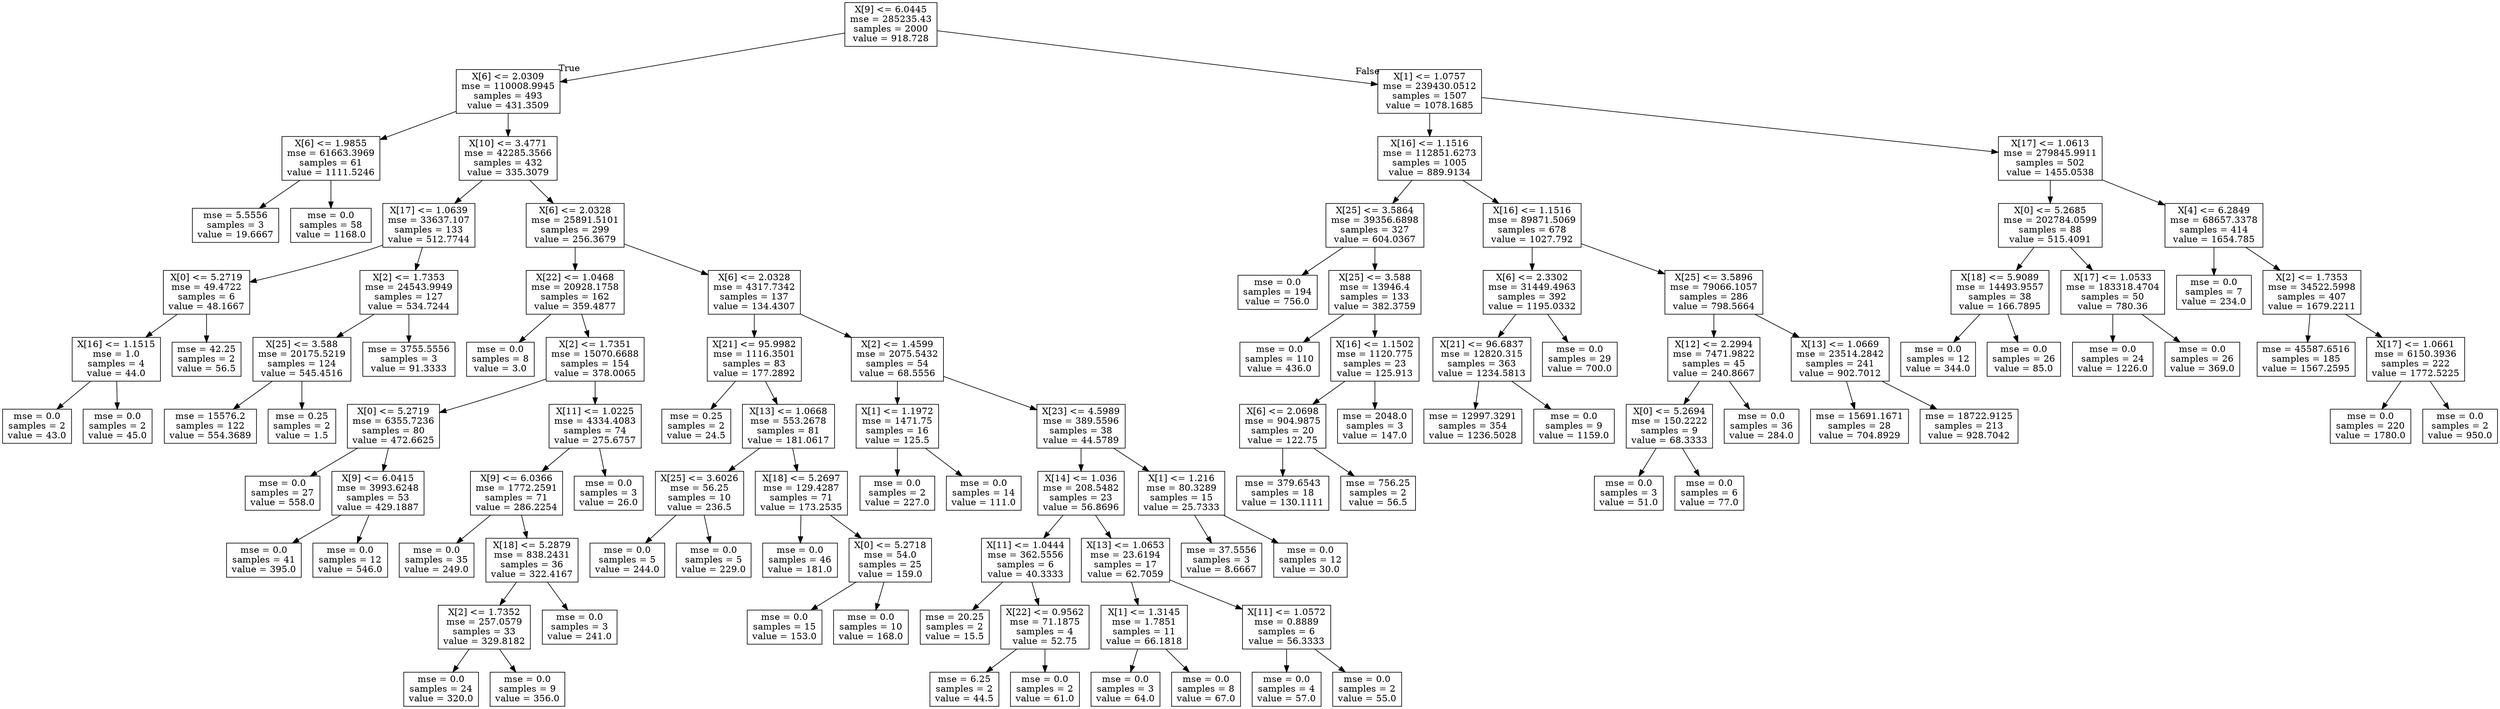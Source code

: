 digraph Tree {
node [shape=box] ;
0 [label="X[9] <= 6.0445\nmse = 285235.43\nsamples = 2000\nvalue = 918.728"] ;
1 [label="X[6] <= 2.0309\nmse = 110008.9945\nsamples = 493\nvalue = 431.3509"] ;
0 -> 1 [labeldistance=2.5, labelangle=45, headlabel="True"] ;
2 [label="X[6] <= 1.9855\nmse = 61663.3969\nsamples = 61\nvalue = 1111.5246"] ;
1 -> 2 ;
3 [label="mse = 5.5556\nsamples = 3\nvalue = 19.6667"] ;
2 -> 3 ;
4 [label="mse = 0.0\nsamples = 58\nvalue = 1168.0"] ;
2 -> 4 ;
5 [label="X[10] <= 3.4771\nmse = 42285.3566\nsamples = 432\nvalue = 335.3079"] ;
1 -> 5 ;
6 [label="X[17] <= 1.0639\nmse = 33637.107\nsamples = 133\nvalue = 512.7744"] ;
5 -> 6 ;
7 [label="X[0] <= 5.2719\nmse = 49.4722\nsamples = 6\nvalue = 48.1667"] ;
6 -> 7 ;
8 [label="X[16] <= 1.1515\nmse = 1.0\nsamples = 4\nvalue = 44.0"] ;
7 -> 8 ;
9 [label="mse = 0.0\nsamples = 2\nvalue = 43.0"] ;
8 -> 9 ;
10 [label="mse = 0.0\nsamples = 2\nvalue = 45.0"] ;
8 -> 10 ;
11 [label="mse = 42.25\nsamples = 2\nvalue = 56.5"] ;
7 -> 11 ;
12 [label="X[2] <= 1.7353\nmse = 24543.9949\nsamples = 127\nvalue = 534.7244"] ;
6 -> 12 ;
13 [label="X[25] <= 3.588\nmse = 20175.5219\nsamples = 124\nvalue = 545.4516"] ;
12 -> 13 ;
14 [label="mse = 15576.2\nsamples = 122\nvalue = 554.3689"] ;
13 -> 14 ;
15 [label="mse = 0.25\nsamples = 2\nvalue = 1.5"] ;
13 -> 15 ;
16 [label="mse = 3755.5556\nsamples = 3\nvalue = 91.3333"] ;
12 -> 16 ;
17 [label="X[6] <= 2.0328\nmse = 25891.5101\nsamples = 299\nvalue = 256.3679"] ;
5 -> 17 ;
18 [label="X[22] <= 1.0468\nmse = 20928.1758\nsamples = 162\nvalue = 359.4877"] ;
17 -> 18 ;
19 [label="mse = 0.0\nsamples = 8\nvalue = 3.0"] ;
18 -> 19 ;
20 [label="X[2] <= 1.7351\nmse = 15070.6688\nsamples = 154\nvalue = 378.0065"] ;
18 -> 20 ;
21 [label="X[0] <= 5.2719\nmse = 6355.7236\nsamples = 80\nvalue = 472.6625"] ;
20 -> 21 ;
22 [label="mse = 0.0\nsamples = 27\nvalue = 558.0"] ;
21 -> 22 ;
23 [label="X[9] <= 6.0415\nmse = 3993.6248\nsamples = 53\nvalue = 429.1887"] ;
21 -> 23 ;
24 [label="mse = 0.0\nsamples = 41\nvalue = 395.0"] ;
23 -> 24 ;
25 [label="mse = 0.0\nsamples = 12\nvalue = 546.0"] ;
23 -> 25 ;
26 [label="X[11] <= 1.0225\nmse = 4334.4083\nsamples = 74\nvalue = 275.6757"] ;
20 -> 26 ;
27 [label="X[9] <= 6.0366\nmse = 1772.2591\nsamples = 71\nvalue = 286.2254"] ;
26 -> 27 ;
28 [label="mse = 0.0\nsamples = 35\nvalue = 249.0"] ;
27 -> 28 ;
29 [label="X[18] <= 5.2879\nmse = 838.2431\nsamples = 36\nvalue = 322.4167"] ;
27 -> 29 ;
30 [label="X[2] <= 1.7352\nmse = 257.0579\nsamples = 33\nvalue = 329.8182"] ;
29 -> 30 ;
31 [label="mse = 0.0\nsamples = 24\nvalue = 320.0"] ;
30 -> 31 ;
32 [label="mse = 0.0\nsamples = 9\nvalue = 356.0"] ;
30 -> 32 ;
33 [label="mse = 0.0\nsamples = 3\nvalue = 241.0"] ;
29 -> 33 ;
34 [label="mse = 0.0\nsamples = 3\nvalue = 26.0"] ;
26 -> 34 ;
35 [label="X[6] <= 2.0328\nmse = 4317.7342\nsamples = 137\nvalue = 134.4307"] ;
17 -> 35 ;
36 [label="X[21] <= 95.9982\nmse = 1116.3501\nsamples = 83\nvalue = 177.2892"] ;
35 -> 36 ;
37 [label="mse = 0.25\nsamples = 2\nvalue = 24.5"] ;
36 -> 37 ;
38 [label="X[13] <= 1.0668\nmse = 553.2678\nsamples = 81\nvalue = 181.0617"] ;
36 -> 38 ;
39 [label="X[25] <= 3.6026\nmse = 56.25\nsamples = 10\nvalue = 236.5"] ;
38 -> 39 ;
40 [label="mse = 0.0\nsamples = 5\nvalue = 244.0"] ;
39 -> 40 ;
41 [label="mse = 0.0\nsamples = 5\nvalue = 229.0"] ;
39 -> 41 ;
42 [label="X[18] <= 5.2697\nmse = 129.4287\nsamples = 71\nvalue = 173.2535"] ;
38 -> 42 ;
43 [label="mse = 0.0\nsamples = 46\nvalue = 181.0"] ;
42 -> 43 ;
44 [label="X[0] <= 5.2718\nmse = 54.0\nsamples = 25\nvalue = 159.0"] ;
42 -> 44 ;
45 [label="mse = 0.0\nsamples = 15\nvalue = 153.0"] ;
44 -> 45 ;
46 [label="mse = 0.0\nsamples = 10\nvalue = 168.0"] ;
44 -> 46 ;
47 [label="X[2] <= 1.4599\nmse = 2075.5432\nsamples = 54\nvalue = 68.5556"] ;
35 -> 47 ;
48 [label="X[1] <= 1.1972\nmse = 1471.75\nsamples = 16\nvalue = 125.5"] ;
47 -> 48 ;
49 [label="mse = 0.0\nsamples = 2\nvalue = 227.0"] ;
48 -> 49 ;
50 [label="mse = 0.0\nsamples = 14\nvalue = 111.0"] ;
48 -> 50 ;
51 [label="X[23] <= 4.5989\nmse = 389.5596\nsamples = 38\nvalue = 44.5789"] ;
47 -> 51 ;
52 [label="X[14] <= 1.036\nmse = 208.5482\nsamples = 23\nvalue = 56.8696"] ;
51 -> 52 ;
53 [label="X[11] <= 1.0444\nmse = 362.5556\nsamples = 6\nvalue = 40.3333"] ;
52 -> 53 ;
54 [label="mse = 20.25\nsamples = 2\nvalue = 15.5"] ;
53 -> 54 ;
55 [label="X[22] <= 0.9562\nmse = 71.1875\nsamples = 4\nvalue = 52.75"] ;
53 -> 55 ;
56 [label="mse = 6.25\nsamples = 2\nvalue = 44.5"] ;
55 -> 56 ;
57 [label="mse = 0.0\nsamples = 2\nvalue = 61.0"] ;
55 -> 57 ;
58 [label="X[13] <= 1.0653\nmse = 23.6194\nsamples = 17\nvalue = 62.7059"] ;
52 -> 58 ;
59 [label="X[1] <= 1.3145\nmse = 1.7851\nsamples = 11\nvalue = 66.1818"] ;
58 -> 59 ;
60 [label="mse = 0.0\nsamples = 3\nvalue = 64.0"] ;
59 -> 60 ;
61 [label="mse = 0.0\nsamples = 8\nvalue = 67.0"] ;
59 -> 61 ;
62 [label="X[11] <= 1.0572\nmse = 0.8889\nsamples = 6\nvalue = 56.3333"] ;
58 -> 62 ;
63 [label="mse = 0.0\nsamples = 4\nvalue = 57.0"] ;
62 -> 63 ;
64 [label="mse = 0.0\nsamples = 2\nvalue = 55.0"] ;
62 -> 64 ;
65 [label="X[1] <= 1.216\nmse = 80.3289\nsamples = 15\nvalue = 25.7333"] ;
51 -> 65 ;
66 [label="mse = 37.5556\nsamples = 3\nvalue = 8.6667"] ;
65 -> 66 ;
67 [label="mse = 0.0\nsamples = 12\nvalue = 30.0"] ;
65 -> 67 ;
68 [label="X[1] <= 1.0757\nmse = 239430.0512\nsamples = 1507\nvalue = 1078.1685"] ;
0 -> 68 [labeldistance=2.5, labelangle=-45, headlabel="False"] ;
69 [label="X[16] <= 1.1516\nmse = 112851.6273\nsamples = 1005\nvalue = 889.9134"] ;
68 -> 69 ;
70 [label="X[25] <= 3.5864\nmse = 39356.6898\nsamples = 327\nvalue = 604.0367"] ;
69 -> 70 ;
71 [label="mse = 0.0\nsamples = 194\nvalue = 756.0"] ;
70 -> 71 ;
72 [label="X[25] <= 3.588\nmse = 13946.4\nsamples = 133\nvalue = 382.3759"] ;
70 -> 72 ;
73 [label="mse = 0.0\nsamples = 110\nvalue = 436.0"] ;
72 -> 73 ;
74 [label="X[16] <= 1.1502\nmse = 1120.775\nsamples = 23\nvalue = 125.913"] ;
72 -> 74 ;
75 [label="X[6] <= 2.0698\nmse = 904.9875\nsamples = 20\nvalue = 122.75"] ;
74 -> 75 ;
76 [label="mse = 379.6543\nsamples = 18\nvalue = 130.1111"] ;
75 -> 76 ;
77 [label="mse = 756.25\nsamples = 2\nvalue = 56.5"] ;
75 -> 77 ;
78 [label="mse = 2048.0\nsamples = 3\nvalue = 147.0"] ;
74 -> 78 ;
79 [label="X[16] <= 1.1516\nmse = 89871.5069\nsamples = 678\nvalue = 1027.792"] ;
69 -> 79 ;
80 [label="X[6] <= 2.3302\nmse = 31449.4963\nsamples = 392\nvalue = 1195.0332"] ;
79 -> 80 ;
81 [label="X[21] <= 96.6837\nmse = 12820.315\nsamples = 363\nvalue = 1234.5813"] ;
80 -> 81 ;
82 [label="mse = 12997.3291\nsamples = 354\nvalue = 1236.5028"] ;
81 -> 82 ;
83 [label="mse = 0.0\nsamples = 9\nvalue = 1159.0"] ;
81 -> 83 ;
84 [label="mse = 0.0\nsamples = 29\nvalue = 700.0"] ;
80 -> 84 ;
85 [label="X[25] <= 3.5896\nmse = 79066.1057\nsamples = 286\nvalue = 798.5664"] ;
79 -> 85 ;
86 [label="X[12] <= 2.2994\nmse = 7471.9822\nsamples = 45\nvalue = 240.8667"] ;
85 -> 86 ;
87 [label="X[0] <= 5.2694\nmse = 150.2222\nsamples = 9\nvalue = 68.3333"] ;
86 -> 87 ;
88 [label="mse = 0.0\nsamples = 3\nvalue = 51.0"] ;
87 -> 88 ;
89 [label="mse = 0.0\nsamples = 6\nvalue = 77.0"] ;
87 -> 89 ;
90 [label="mse = 0.0\nsamples = 36\nvalue = 284.0"] ;
86 -> 90 ;
91 [label="X[13] <= 1.0669\nmse = 23514.2842\nsamples = 241\nvalue = 902.7012"] ;
85 -> 91 ;
92 [label="mse = 15691.1671\nsamples = 28\nvalue = 704.8929"] ;
91 -> 92 ;
93 [label="mse = 18722.9125\nsamples = 213\nvalue = 928.7042"] ;
91 -> 93 ;
94 [label="X[17] <= 1.0613\nmse = 279845.9911\nsamples = 502\nvalue = 1455.0538"] ;
68 -> 94 ;
95 [label="X[0] <= 5.2685\nmse = 202784.0599\nsamples = 88\nvalue = 515.4091"] ;
94 -> 95 ;
96 [label="X[18] <= 5.9089\nmse = 14493.9557\nsamples = 38\nvalue = 166.7895"] ;
95 -> 96 ;
97 [label="mse = 0.0\nsamples = 12\nvalue = 344.0"] ;
96 -> 97 ;
98 [label="mse = 0.0\nsamples = 26\nvalue = 85.0"] ;
96 -> 98 ;
99 [label="X[17] <= 1.0533\nmse = 183318.4704\nsamples = 50\nvalue = 780.36"] ;
95 -> 99 ;
100 [label="mse = 0.0\nsamples = 24\nvalue = 1226.0"] ;
99 -> 100 ;
101 [label="mse = 0.0\nsamples = 26\nvalue = 369.0"] ;
99 -> 101 ;
102 [label="X[4] <= 6.2849\nmse = 68657.3378\nsamples = 414\nvalue = 1654.785"] ;
94 -> 102 ;
103 [label="mse = 0.0\nsamples = 7\nvalue = 234.0"] ;
102 -> 103 ;
104 [label="X[2] <= 1.7353\nmse = 34522.5998\nsamples = 407\nvalue = 1679.2211"] ;
102 -> 104 ;
105 [label="mse = 45587.6516\nsamples = 185\nvalue = 1567.2595"] ;
104 -> 105 ;
106 [label="X[17] <= 1.0661\nmse = 6150.3936\nsamples = 222\nvalue = 1772.5225"] ;
104 -> 106 ;
107 [label="mse = 0.0\nsamples = 220\nvalue = 1780.0"] ;
106 -> 107 ;
108 [label="mse = 0.0\nsamples = 2\nvalue = 950.0"] ;
106 -> 108 ;
}